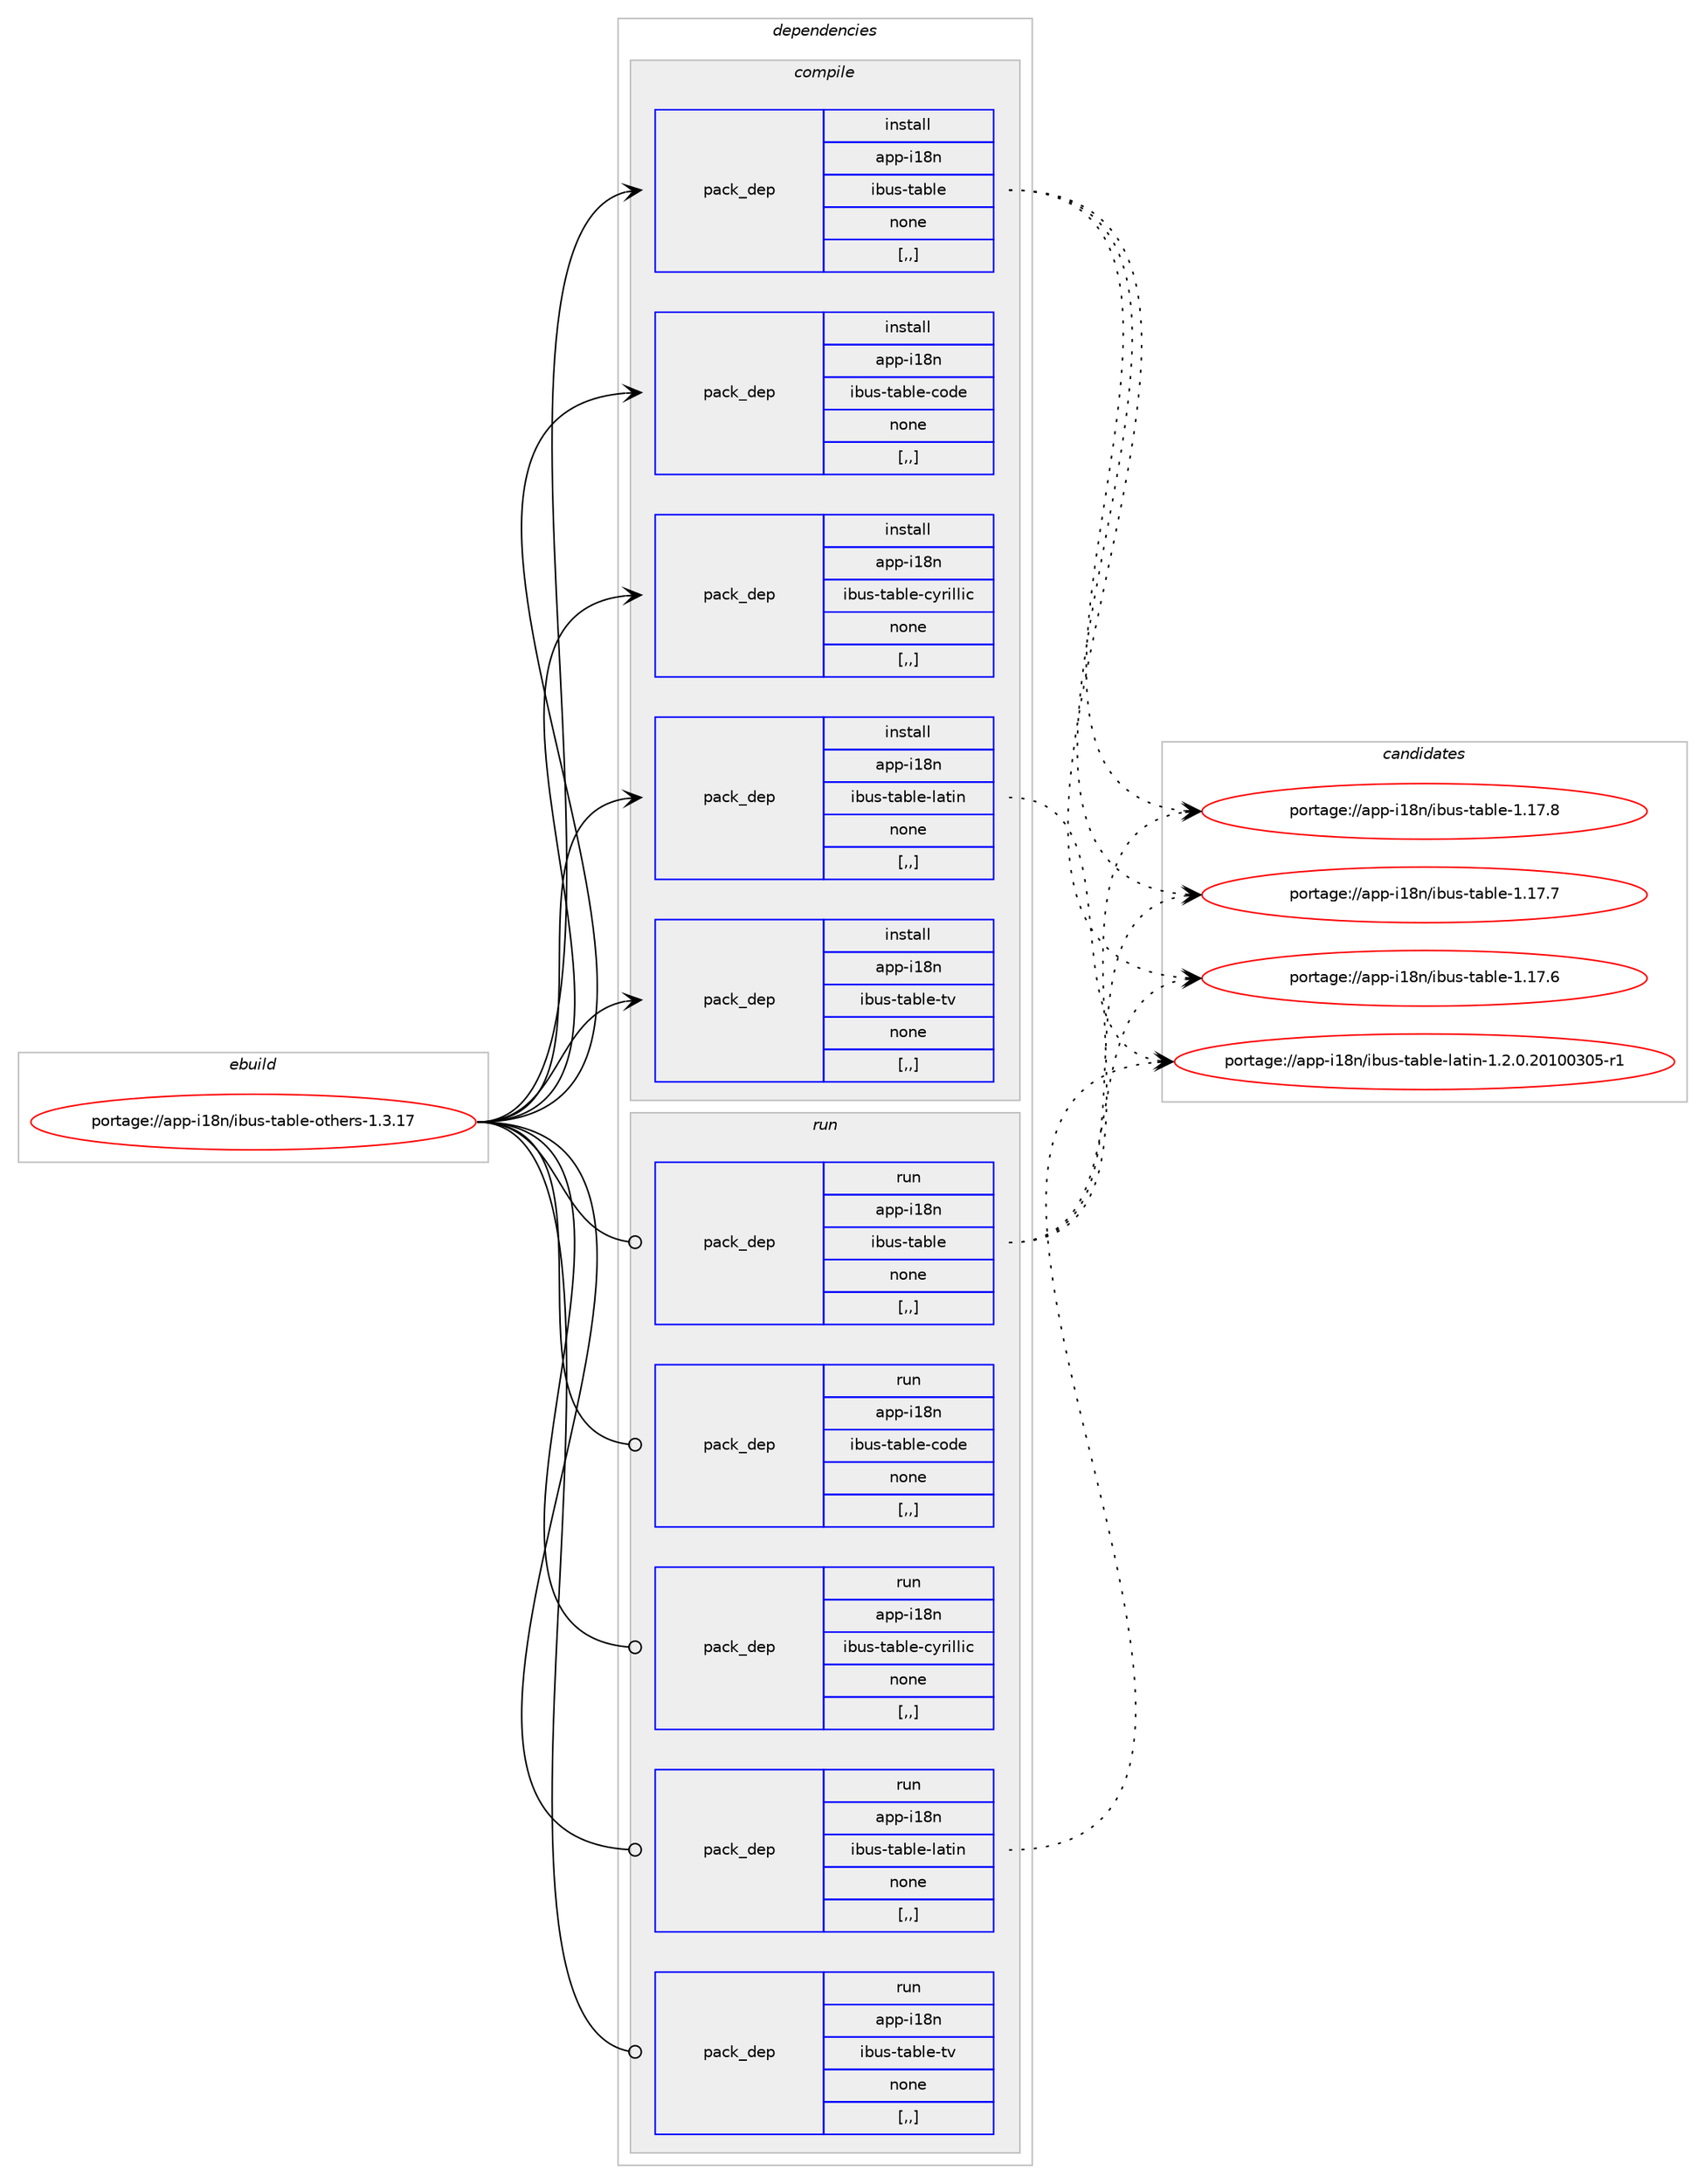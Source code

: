 digraph prolog {

# *************
# Graph options
# *************

newrank=true;
concentrate=true;
compound=true;
graph [rankdir=LR,fontname=Helvetica,fontsize=10,ranksep=1.5];#, ranksep=2.5, nodesep=0.2];
edge  [arrowhead=vee];
node  [fontname=Helvetica,fontsize=10];

# **********
# The ebuild
# **********

subgraph cluster_leftcol {
color=gray;
label=<<i>ebuild</i>>;
id [label="portage://app-i18n/ibus-table-others-1.3.17", color=red, width=4, href="../app-i18n/ibus-table-others-1.3.17.svg"];
}

# ****************
# The dependencies
# ****************

subgraph cluster_midcol {
color=gray;
label=<<i>dependencies</i>>;
subgraph cluster_compile {
fillcolor="#eeeeee";
style=filled;
label=<<i>compile</i>>;
subgraph pack386675 {
dependency531657 [label=<<TABLE BORDER="0" CELLBORDER="1" CELLSPACING="0" CELLPADDING="4" WIDTH="220"><TR><TD ROWSPAN="6" CELLPADDING="30">pack_dep</TD></TR><TR><TD WIDTH="110">install</TD></TR><TR><TD>app-i18n</TD></TR><TR><TD>ibus-table</TD></TR><TR><TD>none</TD></TR><TR><TD>[,,]</TD></TR></TABLE>>, shape=none, color=blue];
}
id:e -> dependency531657:w [weight=20,style="solid",arrowhead="vee"];
subgraph pack386676 {
dependency531658 [label=<<TABLE BORDER="0" CELLBORDER="1" CELLSPACING="0" CELLPADDING="4" WIDTH="220"><TR><TD ROWSPAN="6" CELLPADDING="30">pack_dep</TD></TR><TR><TD WIDTH="110">install</TD></TR><TR><TD>app-i18n</TD></TR><TR><TD>ibus-table-code</TD></TR><TR><TD>none</TD></TR><TR><TD>[,,]</TD></TR></TABLE>>, shape=none, color=blue];
}
id:e -> dependency531658:w [weight=20,style="solid",arrowhead="vee"];
subgraph pack386677 {
dependency531659 [label=<<TABLE BORDER="0" CELLBORDER="1" CELLSPACING="0" CELLPADDING="4" WIDTH="220"><TR><TD ROWSPAN="6" CELLPADDING="30">pack_dep</TD></TR><TR><TD WIDTH="110">install</TD></TR><TR><TD>app-i18n</TD></TR><TR><TD>ibus-table-cyrillic</TD></TR><TR><TD>none</TD></TR><TR><TD>[,,]</TD></TR></TABLE>>, shape=none, color=blue];
}
id:e -> dependency531659:w [weight=20,style="solid",arrowhead="vee"];
subgraph pack386678 {
dependency531660 [label=<<TABLE BORDER="0" CELLBORDER="1" CELLSPACING="0" CELLPADDING="4" WIDTH="220"><TR><TD ROWSPAN="6" CELLPADDING="30">pack_dep</TD></TR><TR><TD WIDTH="110">install</TD></TR><TR><TD>app-i18n</TD></TR><TR><TD>ibus-table-latin</TD></TR><TR><TD>none</TD></TR><TR><TD>[,,]</TD></TR></TABLE>>, shape=none, color=blue];
}
id:e -> dependency531660:w [weight=20,style="solid",arrowhead="vee"];
subgraph pack386679 {
dependency531661 [label=<<TABLE BORDER="0" CELLBORDER="1" CELLSPACING="0" CELLPADDING="4" WIDTH="220"><TR><TD ROWSPAN="6" CELLPADDING="30">pack_dep</TD></TR><TR><TD WIDTH="110">install</TD></TR><TR><TD>app-i18n</TD></TR><TR><TD>ibus-table-tv</TD></TR><TR><TD>none</TD></TR><TR><TD>[,,]</TD></TR></TABLE>>, shape=none, color=blue];
}
id:e -> dependency531661:w [weight=20,style="solid",arrowhead="vee"];
}
subgraph cluster_compileandrun {
fillcolor="#eeeeee";
style=filled;
label=<<i>compile and run</i>>;
}
subgraph cluster_run {
fillcolor="#eeeeee";
style=filled;
label=<<i>run</i>>;
subgraph pack386680 {
dependency531662 [label=<<TABLE BORDER="0" CELLBORDER="1" CELLSPACING="0" CELLPADDING="4" WIDTH="220"><TR><TD ROWSPAN="6" CELLPADDING="30">pack_dep</TD></TR><TR><TD WIDTH="110">run</TD></TR><TR><TD>app-i18n</TD></TR><TR><TD>ibus-table</TD></TR><TR><TD>none</TD></TR><TR><TD>[,,]</TD></TR></TABLE>>, shape=none, color=blue];
}
id:e -> dependency531662:w [weight=20,style="solid",arrowhead="odot"];
subgraph pack386681 {
dependency531663 [label=<<TABLE BORDER="0" CELLBORDER="1" CELLSPACING="0" CELLPADDING="4" WIDTH="220"><TR><TD ROWSPAN="6" CELLPADDING="30">pack_dep</TD></TR><TR><TD WIDTH="110">run</TD></TR><TR><TD>app-i18n</TD></TR><TR><TD>ibus-table-code</TD></TR><TR><TD>none</TD></TR><TR><TD>[,,]</TD></TR></TABLE>>, shape=none, color=blue];
}
id:e -> dependency531663:w [weight=20,style="solid",arrowhead="odot"];
subgraph pack386682 {
dependency531664 [label=<<TABLE BORDER="0" CELLBORDER="1" CELLSPACING="0" CELLPADDING="4" WIDTH="220"><TR><TD ROWSPAN="6" CELLPADDING="30">pack_dep</TD></TR><TR><TD WIDTH="110">run</TD></TR><TR><TD>app-i18n</TD></TR><TR><TD>ibus-table-cyrillic</TD></TR><TR><TD>none</TD></TR><TR><TD>[,,]</TD></TR></TABLE>>, shape=none, color=blue];
}
id:e -> dependency531664:w [weight=20,style="solid",arrowhead="odot"];
subgraph pack386683 {
dependency531665 [label=<<TABLE BORDER="0" CELLBORDER="1" CELLSPACING="0" CELLPADDING="4" WIDTH="220"><TR><TD ROWSPAN="6" CELLPADDING="30">pack_dep</TD></TR><TR><TD WIDTH="110">run</TD></TR><TR><TD>app-i18n</TD></TR><TR><TD>ibus-table-latin</TD></TR><TR><TD>none</TD></TR><TR><TD>[,,]</TD></TR></TABLE>>, shape=none, color=blue];
}
id:e -> dependency531665:w [weight=20,style="solid",arrowhead="odot"];
subgraph pack386684 {
dependency531666 [label=<<TABLE BORDER="0" CELLBORDER="1" CELLSPACING="0" CELLPADDING="4" WIDTH="220"><TR><TD ROWSPAN="6" CELLPADDING="30">pack_dep</TD></TR><TR><TD WIDTH="110">run</TD></TR><TR><TD>app-i18n</TD></TR><TR><TD>ibus-table-tv</TD></TR><TR><TD>none</TD></TR><TR><TD>[,,]</TD></TR></TABLE>>, shape=none, color=blue];
}
id:e -> dependency531666:w [weight=20,style="solid",arrowhead="odot"];
}
}

# **************
# The candidates
# **************

subgraph cluster_choices {
rank=same;
color=gray;
label=<<i>candidates</i>>;

subgraph choice386675 {
color=black;
nodesep=1;
choice97112112451054956110471059811711545116979810810145494649554656 [label="portage://app-i18n/ibus-table-1.17.8", color=red, width=4,href="../app-i18n/ibus-table-1.17.8.svg"];
choice97112112451054956110471059811711545116979810810145494649554655 [label="portage://app-i18n/ibus-table-1.17.7", color=red, width=4,href="../app-i18n/ibus-table-1.17.7.svg"];
choice97112112451054956110471059811711545116979810810145494649554654 [label="portage://app-i18n/ibus-table-1.17.6", color=red, width=4,href="../app-i18n/ibus-table-1.17.6.svg"];
dependency531657:e -> choice97112112451054956110471059811711545116979810810145494649554656:w [style=dotted,weight="100"];
dependency531657:e -> choice97112112451054956110471059811711545116979810810145494649554655:w [style=dotted,weight="100"];
dependency531657:e -> choice97112112451054956110471059811711545116979810810145494649554654:w [style=dotted,weight="100"];
}
subgraph choice386676 {
color=black;
nodesep=1;
}
subgraph choice386677 {
color=black;
nodesep=1;
}
subgraph choice386678 {
color=black;
nodesep=1;
choice97112112451054956110471059811711545116979810810145108971161051104549465046484650484948485148534511449 [label="portage://app-i18n/ibus-table-latin-1.2.0.20100305-r1", color=red, width=4,href="../app-i18n/ibus-table-latin-1.2.0.20100305-r1.svg"];
dependency531660:e -> choice97112112451054956110471059811711545116979810810145108971161051104549465046484650484948485148534511449:w [style=dotted,weight="100"];
}
subgraph choice386679 {
color=black;
nodesep=1;
}
subgraph choice386680 {
color=black;
nodesep=1;
choice97112112451054956110471059811711545116979810810145494649554656 [label="portage://app-i18n/ibus-table-1.17.8", color=red, width=4,href="../app-i18n/ibus-table-1.17.8.svg"];
choice97112112451054956110471059811711545116979810810145494649554655 [label="portage://app-i18n/ibus-table-1.17.7", color=red, width=4,href="../app-i18n/ibus-table-1.17.7.svg"];
choice97112112451054956110471059811711545116979810810145494649554654 [label="portage://app-i18n/ibus-table-1.17.6", color=red, width=4,href="../app-i18n/ibus-table-1.17.6.svg"];
dependency531662:e -> choice97112112451054956110471059811711545116979810810145494649554656:w [style=dotted,weight="100"];
dependency531662:e -> choice97112112451054956110471059811711545116979810810145494649554655:w [style=dotted,weight="100"];
dependency531662:e -> choice97112112451054956110471059811711545116979810810145494649554654:w [style=dotted,weight="100"];
}
subgraph choice386681 {
color=black;
nodesep=1;
}
subgraph choice386682 {
color=black;
nodesep=1;
}
subgraph choice386683 {
color=black;
nodesep=1;
choice97112112451054956110471059811711545116979810810145108971161051104549465046484650484948485148534511449 [label="portage://app-i18n/ibus-table-latin-1.2.0.20100305-r1", color=red, width=4,href="../app-i18n/ibus-table-latin-1.2.0.20100305-r1.svg"];
dependency531665:e -> choice97112112451054956110471059811711545116979810810145108971161051104549465046484650484948485148534511449:w [style=dotted,weight="100"];
}
subgraph choice386684 {
color=black;
nodesep=1;
}
}

}
